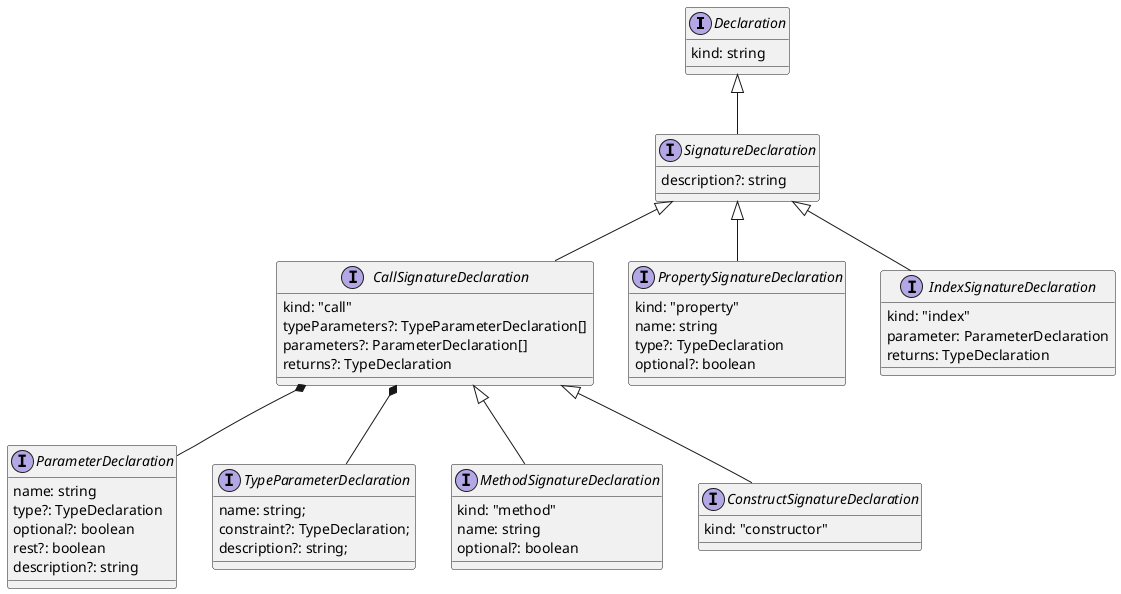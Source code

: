 @startuml

    interface Declaration {
        kind: string
    }

    interface SignatureDeclaration extends Declaration {
    
        description?: string
    }
    
    interface CallSignatureDeclaration extends SignatureDeclaration {

        kind: "call"
        typeParameters?: TypeParameterDeclaration[]
        parameters?: ParameterDeclaration[]
        returns?: TypeDeclaration
    }
    CallSignatureDeclaration *-- ParameterDeclaration
    CallSignatureDeclaration *-- TypeParameterDeclaration

    interface ParameterDeclaration {

        name: string
        type?: TypeDeclaration
        optional?: boolean
        rest?: boolean
        description?: string
    }

    interface TypeParameterDeclaration {

        name: string;
        constraint?: TypeDeclaration;
        description?: string;
    }
    
    interface PropertySignatureDeclaration extends SignatureDeclaration {

        kind: "property"
        name: string
        type?: TypeDeclaration
        optional?: boolean
    }
    
    interface MethodSignatureDeclaration extends CallSignatureDeclaration {

        kind: "method"
        name: string
        optional?: boolean
    }

    interface ConstructSignatureDeclaration extends CallSignatureDeclaration {
        kind: "constructor"
    }
    
    interface IndexSignatureDeclaration extends SignatureDeclaration {

        kind: "index"
        parameter: ParameterDeclaration
        returns: TypeDeclaration
    }

@enduml